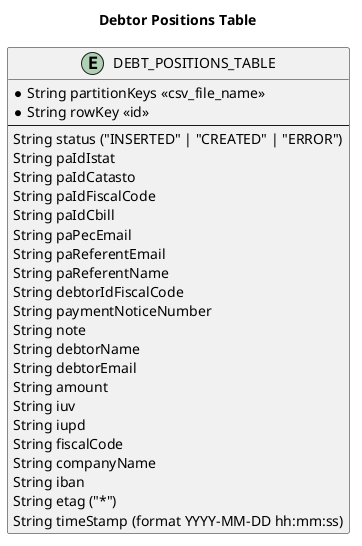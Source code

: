 @startuml Table

title Debtor Positions Table

entity DEBT_POSITIONS_TABLE {
  * String partitionKeys <<csv_file_name>>
  * String rowKey <<id>>
  --
    String status ("INSERTED" | "CREATED" | "ERROR")
    String paIdIstat
    String paIdCatasto
    String paIdFiscalCode
    String paIdCbill
    String paPecEmail
    String paReferentEmail
    String paReferentName
    String debtorIdFiscalCode
    String paymentNoticeNumber
    String note
    String debtorName
    String debtorEmail
    String amount
    String iuv
    String iupd
    String fiscalCode
    String companyName
    String iban
    String etag ("*")
    String timeStamp (format YYYY-MM-DD hh:mm:ss)
}


@enduml
